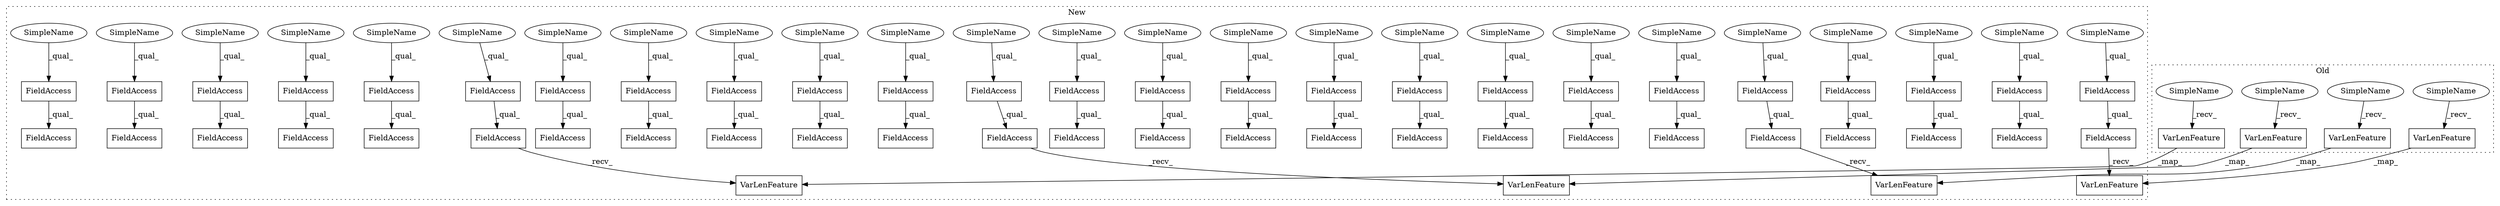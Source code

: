 digraph G {
subgraph cluster0 {
1 [label="VarLenFeature" a="32" s="4840,4872" l="14,1" shape="box"];
39 [label="VarLenFeature" a="32" s="4980,5012" l="14,1" shape="box"];
52 [label="VarLenFeature" a="32" s="5050,5082" l="14,1" shape="box"];
58 [label="VarLenFeature" a="32" s="4910,4942" l="14,1" shape="box"];
59 [label="SimpleName" a="42" s="4829" l="10" shape="ellipse"];
60 [label="SimpleName" a="42" s="5039" l="10" shape="ellipse"];
61 [label="SimpleName" a="42" s="4899" l="10" shape="ellipse"];
62 [label="SimpleName" a="42" s="4969" l="10" shape="ellipse"];
label = "Old";
style="dotted";
}
subgraph cluster1 {
2 [label="VarLenFeature" a="32" s="5220,5262" l="14,1" shape="box"];
3 [label="FieldAccess" a="22" s="5199" l="20" shape="box"];
4 [label="FieldAccess" a="22" s="5199" l="17" shape="box"];
5 [label="FieldAccess" a="22" s="5109" l="17" shape="box"];
6 [label="FieldAccess" a="22" s="5484" l="17" shape="box"];
7 [label="FieldAccess" a="22" s="5019" l="17" shape="box"];
8 [label="FieldAccess" a="22" s="4872" l="17" shape="box"];
9 [label="FieldAccess" a="22" s="5576" l="17" shape="box"];
10 [label="FieldAccess" a="22" s="4872" l="20" shape="box"];
11 [label="FieldAccess" a="22" s="5109" l="20" shape="box"];
12 [label="FieldAccess" a="22" s="5019" l="20" shape="box"];
13 [label="FieldAccess" a="22" s="5484" l="20" shape="box"];
14 [label="FieldAccess" a="22" s="5576" l="20" shape="box"];
15 [label="FieldAccess" a="22" s="4542" l="17" shape="box"];
16 [label="FieldAccess" a="22" s="4542" l="20" shape="box"];
17 [label="FieldAccess" a="22" s="5629" l="17" shape="box"];
18 [label="FieldAccess" a="22" s="4463" l="17" shape="box"];
19 [label="FieldAccess" a="22" s="4463" l="20" shape="box"];
20 [label="FieldAccess" a="22" s="5144" l="17" shape="box"];
21 [label="FieldAccess" a="22" s="4929" l="17" shape="box"];
22 [label="FieldAccess" a="22" s="5144" l="20" shape="box"];
23 [label="FieldAccess" a="22" s="4929" l="20" shape="box"];
24 [label="FieldAccess" a="22" s="5629" l="20" shape="box"];
25 [label="FieldAccess" a="22" s="5774" l="17" shape="box"];
26 [label="FieldAccess" a="22" s="4964" l="17" shape="box"];
27 [label="FieldAccess" a="22" s="5774" l="20" shape="box"];
28 [label="FieldAccess" a="22" s="4964" l="20" shape="box"];
29 [label="FieldAccess" a="22" s="5234" l="17" shape="box"];
30 [label="FieldAccess" a="22" s="5234" l="20" shape="box"];
31 [label="FieldAccess" a="22" s="5291" l="17" shape="box"];
32 [label="FieldAccess" a="22" s="5291" l="20" shape="box"];
33 [label="FieldAccess" a="22" s="4823" l="17" shape="box"];
34 [label="FieldAccess" a="22" s="4823" l="20" shape="box"];
35 [label="FieldAccess" a="22" s="4668" l="17" shape="box"];
36 [label="FieldAccess" a="22" s="5326" l="17" shape="box"];
37 [label="FieldAccess" a="22" s="4668" l="20" shape="box"];
38 [label="FieldAccess" a="22" s="5326" l="20" shape="box"];
40 [label="VarLenFeature" a="32" s="5040,5082" l="14,1" shape="box"];
41 [label="FieldAccess" a="22" s="5844" l="17" shape="box"];
42 [label="FieldAccess" a="22" s="5844" l="20" shape="box"];
43 [label="FieldAccess" a="22" s="5367" l="17" shape="box"];
44 [label="FieldAccess" a="22" s="5054" l="17" shape="box"];
45 [label="FieldAccess" a="22" s="5748" l="17" shape="box"];
46 [label="FieldAccess" a="22" s="5907" l="17" shape="box"];
47 [label="FieldAccess" a="22" s="5054" l="20" shape="box"];
48 [label="FieldAccess" a="22" s="5367" l="20" shape="box"];
49 [label="FieldAccess" a="22" s="5907" l="20" shape="box"];
50 [label="FieldAccess" a="22" s="5748" l="20" shape="box"];
51 [label="VarLenFeature" a="32" s="5130,5172" l="14,1" shape="box"];
53 [label="FieldAccess" a="22" s="4773" l="17" shape="box"];
54 [label="FieldAccess" a="22" s="4724" l="17" shape="box"];
55 [label="FieldAccess" a="22" s="4724" l="20" shape="box"];
56 [label="FieldAccess" a="22" s="4773" l="20" shape="box"];
57 [label="VarLenFeature" a="32" s="4950,4992" l="14,1" shape="box"];
63 [label="SimpleName" a="42" s="5109" l="10" shape="ellipse"];
64 [label="SimpleName" a="42" s="4964" l="10" shape="ellipse"];
65 [label="SimpleName" a="42" s="5844" l="10" shape="ellipse"];
66 [label="SimpleName" a="42" s="5291" l="10" shape="ellipse"];
67 [label="SimpleName" a="42" s="5199" l="10" shape="ellipse"];
68 [label="SimpleName" a="42" s="4724" l="10" shape="ellipse"];
69 [label="SimpleName" a="42" s="5234" l="10" shape="ellipse"];
70 [label="SimpleName" a="42" s="5748" l="10" shape="ellipse"];
71 [label="SimpleName" a="42" s="4542" l="10" shape="ellipse"];
72 [label="SimpleName" a="42" s="5484" l="10" shape="ellipse"];
73 [label="SimpleName" a="42" s="4463" l="10" shape="ellipse"];
74 [label="SimpleName" a="42" s="5576" l="10" shape="ellipse"];
75 [label="SimpleName" a="42" s="4668" l="10" shape="ellipse"];
76 [label="SimpleName" a="42" s="5019" l="10" shape="ellipse"];
77 [label="SimpleName" a="42" s="4823" l="10" shape="ellipse"];
78 [label="SimpleName" a="42" s="5144" l="10" shape="ellipse"];
79 [label="SimpleName" a="42" s="4773" l="10" shape="ellipse"];
80 [label="SimpleName" a="42" s="5774" l="10" shape="ellipse"];
81 [label="SimpleName" a="42" s="5367" l="10" shape="ellipse"];
82 [label="SimpleName" a="42" s="4929" l="10" shape="ellipse"];
83 [label="SimpleName" a="42" s="5054" l="10" shape="ellipse"];
84 [label="SimpleName" a="42" s="5326" l="10" shape="ellipse"];
85 [label="SimpleName" a="42" s="5907" l="10" shape="ellipse"];
86 [label="SimpleName" a="42" s="4872" l="10" shape="ellipse"];
87 [label="SimpleName" a="42" s="5629" l="10" shape="ellipse"];
label = "New";
style="dotted";
}
1 -> 2 [label="_map_"];
3 -> 2 [label="_recv_"];
4 -> 3 [label="_qual_"];
5 -> 11 [label="_qual_"];
6 -> 13 [label="_qual_"];
7 -> 12 [label="_qual_"];
8 -> 10 [label="_qual_"];
9 -> 14 [label="_qual_"];
11 -> 51 [label="_recv_"];
12 -> 40 [label="_recv_"];
15 -> 16 [label="_qual_"];
17 -> 24 [label="_qual_"];
18 -> 19 [label="_qual_"];
20 -> 22 [label="_qual_"];
21 -> 23 [label="_qual_"];
23 -> 57 [label="_recv_"];
25 -> 27 [label="_qual_"];
26 -> 28 [label="_qual_"];
29 -> 30 [label="_qual_"];
31 -> 32 [label="_qual_"];
33 -> 34 [label="_qual_"];
35 -> 37 [label="_qual_"];
36 -> 38 [label="_qual_"];
39 -> 40 [label="_map_"];
41 -> 42 [label="_qual_"];
43 -> 48 [label="_qual_"];
44 -> 47 [label="_qual_"];
45 -> 50 [label="_qual_"];
46 -> 49 [label="_qual_"];
52 -> 51 [label="_map_"];
53 -> 56 [label="_qual_"];
54 -> 55 [label="_qual_"];
58 -> 57 [label="_map_"];
59 -> 1 [label="_recv_"];
60 -> 52 [label="_recv_"];
61 -> 58 [label="_recv_"];
62 -> 39 [label="_recv_"];
63 -> 5 [label="_qual_"];
64 -> 26 [label="_qual_"];
65 -> 41 [label="_qual_"];
66 -> 31 [label="_qual_"];
67 -> 4 [label="_qual_"];
68 -> 54 [label="_qual_"];
69 -> 29 [label="_qual_"];
70 -> 45 [label="_qual_"];
71 -> 15 [label="_qual_"];
72 -> 6 [label="_qual_"];
73 -> 18 [label="_qual_"];
74 -> 9 [label="_qual_"];
75 -> 35 [label="_qual_"];
76 -> 7 [label="_qual_"];
77 -> 33 [label="_qual_"];
78 -> 20 [label="_qual_"];
79 -> 53 [label="_qual_"];
80 -> 25 [label="_qual_"];
81 -> 43 [label="_qual_"];
82 -> 21 [label="_qual_"];
83 -> 44 [label="_qual_"];
84 -> 36 [label="_qual_"];
85 -> 46 [label="_qual_"];
86 -> 8 [label="_qual_"];
87 -> 17 [label="_qual_"];
}